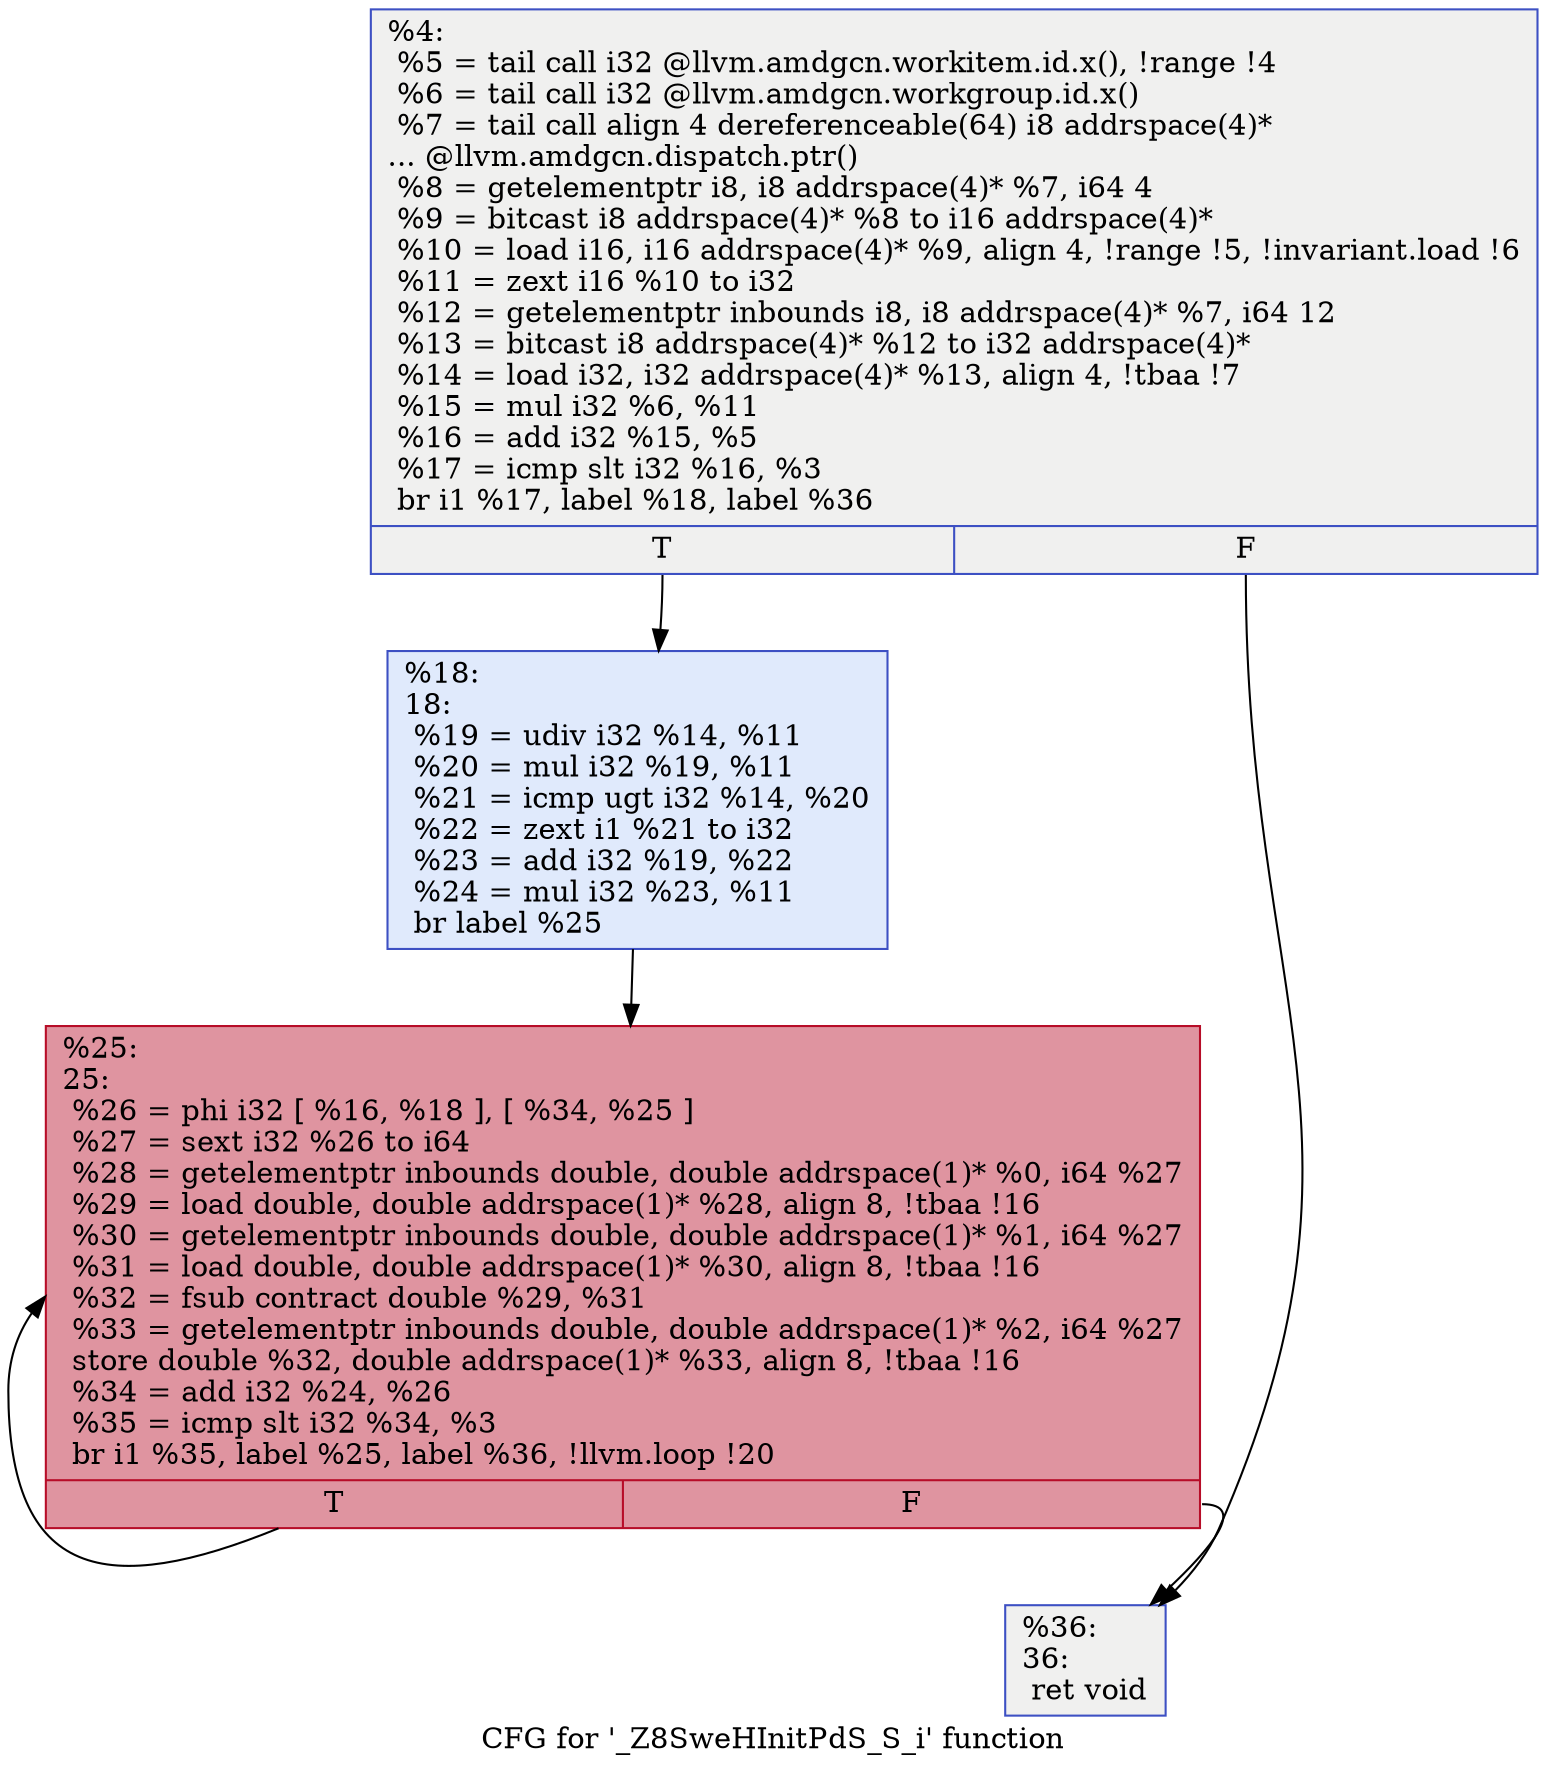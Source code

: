 digraph "CFG for '_Z8SweHInitPdS_S_i' function" {
	label="CFG for '_Z8SweHInitPdS_S_i' function";

	Node0x45a54d0 [shape=record,color="#3d50c3ff", style=filled, fillcolor="#dedcdb70",label="{%4:\l  %5 = tail call i32 @llvm.amdgcn.workitem.id.x(), !range !4\l  %6 = tail call i32 @llvm.amdgcn.workgroup.id.x()\l  %7 = tail call align 4 dereferenceable(64) i8 addrspace(4)*\l... @llvm.amdgcn.dispatch.ptr()\l  %8 = getelementptr i8, i8 addrspace(4)* %7, i64 4\l  %9 = bitcast i8 addrspace(4)* %8 to i16 addrspace(4)*\l  %10 = load i16, i16 addrspace(4)* %9, align 4, !range !5, !invariant.load !6\l  %11 = zext i16 %10 to i32\l  %12 = getelementptr inbounds i8, i8 addrspace(4)* %7, i64 12\l  %13 = bitcast i8 addrspace(4)* %12 to i32 addrspace(4)*\l  %14 = load i32, i32 addrspace(4)* %13, align 4, !tbaa !7\l  %15 = mul i32 %6, %11\l  %16 = add i32 %15, %5\l  %17 = icmp slt i32 %16, %3\l  br i1 %17, label %18, label %36\l|{<s0>T|<s1>F}}"];
	Node0x45a54d0:s0 -> Node0x45a5520;
	Node0x45a54d0:s1 -> Node0x45a77d0;
	Node0x45a5520 [shape=record,color="#3d50c3ff", style=filled, fillcolor="#b9d0f970",label="{%18:\l18:                                               \l  %19 = udiv i32 %14, %11\l  %20 = mul i32 %19, %11\l  %21 = icmp ugt i32 %14, %20\l  %22 = zext i1 %21 to i32\l  %23 = add i32 %19, %22\l  %24 = mul i32 %23, %11\l  br label %25\l}"];
	Node0x45a5520 -> Node0x45a7c50;
	Node0x45a7c50 [shape=record,color="#b70d28ff", style=filled, fillcolor="#b70d2870",label="{%25:\l25:                                               \l  %26 = phi i32 [ %16, %18 ], [ %34, %25 ]\l  %27 = sext i32 %26 to i64\l  %28 = getelementptr inbounds double, double addrspace(1)* %0, i64 %27\l  %29 = load double, double addrspace(1)* %28, align 8, !tbaa !16\l  %30 = getelementptr inbounds double, double addrspace(1)* %1, i64 %27\l  %31 = load double, double addrspace(1)* %30, align 8, !tbaa !16\l  %32 = fsub contract double %29, %31\l  %33 = getelementptr inbounds double, double addrspace(1)* %2, i64 %27\l  store double %32, double addrspace(1)* %33, align 8, !tbaa !16\l  %34 = add i32 %24, %26\l  %35 = icmp slt i32 %34, %3\l  br i1 %35, label %25, label %36, !llvm.loop !20\l|{<s0>T|<s1>F}}"];
	Node0x45a7c50:s0 -> Node0x45a7c50;
	Node0x45a7c50:s1 -> Node0x45a77d0;
	Node0x45a77d0 [shape=record,color="#3d50c3ff", style=filled, fillcolor="#dedcdb70",label="{%36:\l36:                                               \l  ret void\l}"];
}
